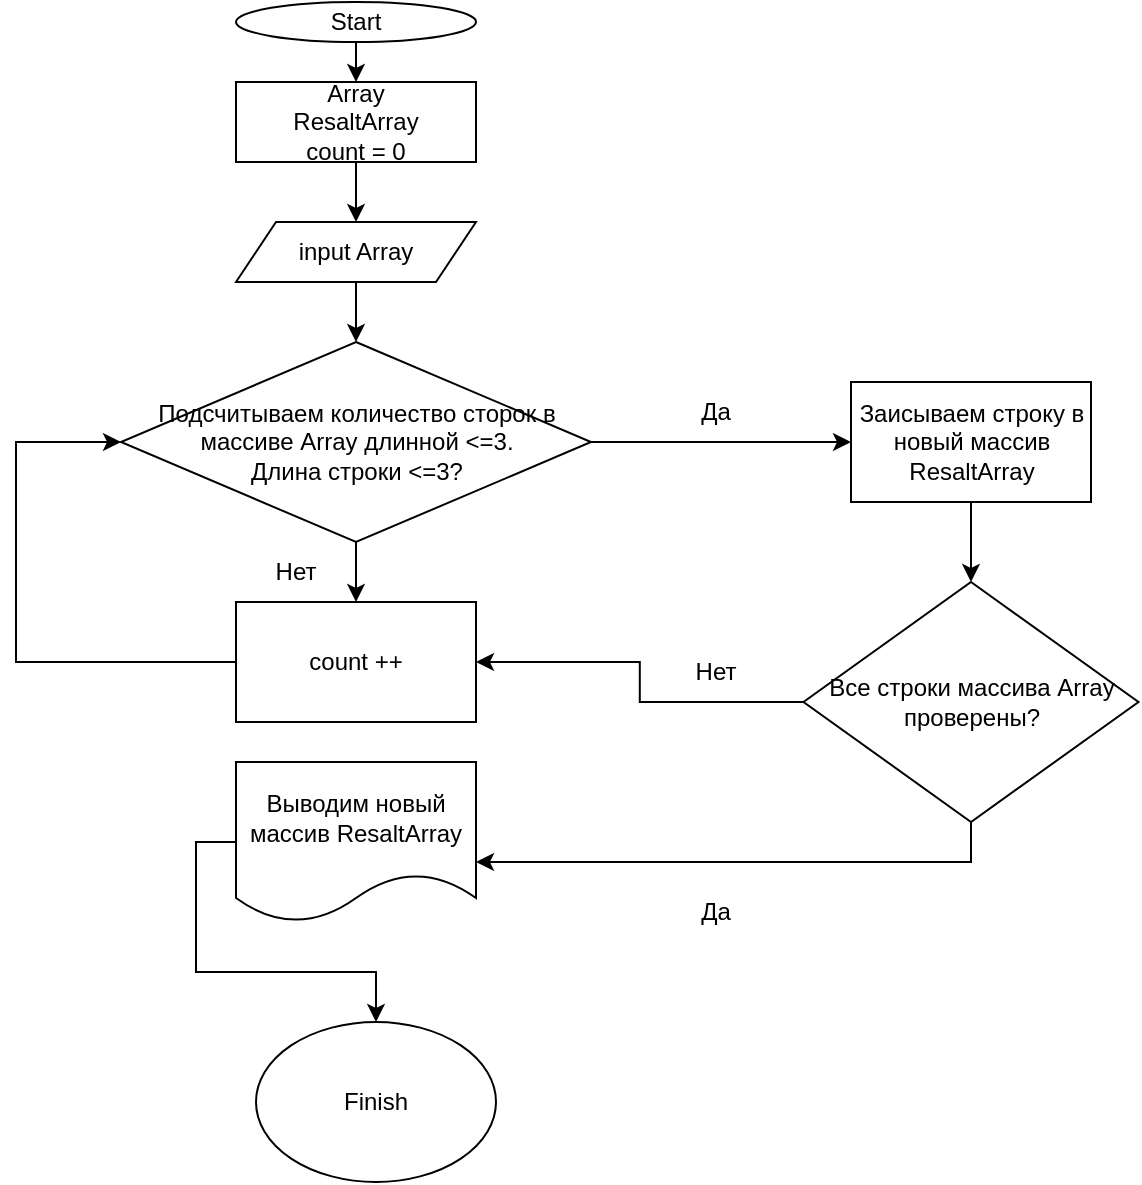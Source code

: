 <mxfile version="24.4.13" type="device">
  <diagram name="Страница — 1" id="0SLkPL7Qdxpjkl5wg5m9">
    <mxGraphModel dx="1036" dy="606" grid="1" gridSize="10" guides="1" tooltips="1" connect="1" arrows="1" fold="1" page="1" pageScale="1" pageWidth="827" pageHeight="1169" math="0" shadow="0">
      <root>
        <mxCell id="0" />
        <mxCell id="1" parent="0" />
        <mxCell id="16f4XiNvYuhKqs9weQSR-8" style="edgeStyle=orthogonalEdgeStyle;rounded=0;orthogonalLoop=1;jettySize=auto;html=1;exitX=0.5;exitY=1;exitDx=0;exitDy=0;entryX=0.5;entryY=0;entryDx=0;entryDy=0;" parent="1" source="tqvXH5k2lGHjTREY6KoE-1" target="tqvXH5k2lGHjTREY6KoE-2" edge="1">
          <mxGeometry relative="1" as="geometry" />
        </mxCell>
        <mxCell id="tqvXH5k2lGHjTREY6KoE-1" value="Start" style="ellipse;whiteSpace=wrap;html=1;" parent="1" vertex="1">
          <mxGeometry x="330" width="120" height="20" as="geometry" />
        </mxCell>
        <mxCell id="16f4XiNvYuhKqs9weQSR-9" style="edgeStyle=orthogonalEdgeStyle;rounded=0;orthogonalLoop=1;jettySize=auto;html=1;exitX=0.5;exitY=1;exitDx=0;exitDy=0;entryX=0.5;entryY=0;entryDx=0;entryDy=0;" parent="1" source="tqvXH5k2lGHjTREY6KoE-2" target="16f4XiNvYuhKqs9weQSR-1" edge="1">
          <mxGeometry relative="1" as="geometry" />
        </mxCell>
        <mxCell id="tqvXH5k2lGHjTREY6KoE-2" value="Array&lt;div&gt;ResaltArray&lt;/div&gt;&lt;div&gt;count = 0&lt;/div&gt;" style="rounded=0;whiteSpace=wrap;html=1;" parent="1" vertex="1">
          <mxGeometry x="330" y="40" width="120" height="40" as="geometry" />
        </mxCell>
        <mxCell id="16f4XiNvYuhKqs9weQSR-10" style="edgeStyle=orthogonalEdgeStyle;rounded=0;orthogonalLoop=1;jettySize=auto;html=1;exitX=0.5;exitY=1;exitDx=0;exitDy=0;entryX=0.5;entryY=0;entryDx=0;entryDy=0;" parent="1" source="16f4XiNvYuhKqs9weQSR-1" target="16f4XiNvYuhKqs9weQSR-2" edge="1">
          <mxGeometry relative="1" as="geometry" />
        </mxCell>
        <mxCell id="16f4XiNvYuhKqs9weQSR-1" value="input Array" style="shape=parallelogram;perimeter=parallelogramPerimeter;whiteSpace=wrap;html=1;fixedSize=1;" parent="1" vertex="1">
          <mxGeometry x="330" y="110" width="120" height="30" as="geometry" />
        </mxCell>
        <mxCell id="16f4XiNvYuhKqs9weQSR-4" value="" style="edgeStyle=orthogonalEdgeStyle;rounded=0;orthogonalLoop=1;jettySize=auto;html=1;" parent="1" source="16f4XiNvYuhKqs9weQSR-2" target="16f4XiNvYuhKqs9weQSR-3" edge="1">
          <mxGeometry relative="1" as="geometry" />
        </mxCell>
        <mxCell id="16f4XiNvYuhKqs9weQSR-6" value="" style="edgeStyle=orthogonalEdgeStyle;rounded=0;orthogonalLoop=1;jettySize=auto;html=1;" parent="1" source="16f4XiNvYuhKqs9weQSR-2" target="16f4XiNvYuhKqs9weQSR-5" edge="1">
          <mxGeometry relative="1" as="geometry" />
        </mxCell>
        <mxCell id="16f4XiNvYuhKqs9weQSR-2" value="Подсчитываем количество сторок в массиве Array длинной &amp;lt;=3.&lt;div style=&quot;&quot;&gt;Длина строки &amp;lt;=3?&lt;/div&gt;" style="rhombus;whiteSpace=wrap;html=1;align=center;" parent="1" vertex="1">
          <mxGeometry x="272.5" y="170" width="235" height="100" as="geometry" />
        </mxCell>
        <mxCell id="16f4XiNvYuhKqs9weQSR-12" style="edgeStyle=orthogonalEdgeStyle;rounded=0;orthogonalLoop=1;jettySize=auto;html=1;exitX=0.5;exitY=1;exitDx=0;exitDy=0;entryX=0.5;entryY=0;entryDx=0;entryDy=0;" parent="1" source="16f4XiNvYuhKqs9weQSR-3" target="16f4XiNvYuhKqs9weQSR-11" edge="1">
          <mxGeometry relative="1" as="geometry" />
        </mxCell>
        <mxCell id="16f4XiNvYuhKqs9weQSR-3" value="Заисываем строку в новый массив ResaltArray" style="whiteSpace=wrap;html=1;" parent="1" vertex="1">
          <mxGeometry x="637.5" y="190" width="120" height="60" as="geometry" />
        </mxCell>
        <mxCell id="ogO2bAg5PElvHeWwQKJf-2" style="edgeStyle=orthogonalEdgeStyle;rounded=0;orthogonalLoop=1;jettySize=auto;html=1;exitX=0;exitY=0.5;exitDx=0;exitDy=0;entryX=0;entryY=0.5;entryDx=0;entryDy=0;" edge="1" parent="1" source="16f4XiNvYuhKqs9weQSR-5" target="16f4XiNvYuhKqs9weQSR-2">
          <mxGeometry relative="1" as="geometry">
            <Array as="points">
              <mxPoint x="220" y="330" />
              <mxPoint x="220" y="220" />
            </Array>
          </mxGeometry>
        </mxCell>
        <mxCell id="16f4XiNvYuhKqs9weQSR-5" value="count ++" style="whiteSpace=wrap;html=1;" parent="1" vertex="1">
          <mxGeometry x="330" y="300" width="120" height="60" as="geometry" />
        </mxCell>
        <mxCell id="16f4XiNvYuhKqs9weQSR-14" style="edgeStyle=orthogonalEdgeStyle;rounded=0;orthogonalLoop=1;jettySize=auto;html=1;exitX=0;exitY=0.5;exitDx=0;exitDy=0;entryX=1;entryY=0.5;entryDx=0;entryDy=0;" parent="1" source="16f4XiNvYuhKqs9weQSR-11" target="16f4XiNvYuhKqs9weQSR-5" edge="1">
          <mxGeometry relative="1" as="geometry" />
        </mxCell>
        <mxCell id="16f4XiNvYuhKqs9weQSR-11" value="Все строки маccива Array проверены?" style="rhombus;whiteSpace=wrap;html=1;" parent="1" vertex="1">
          <mxGeometry x="613.75" y="290" width="167.5" height="120" as="geometry" />
        </mxCell>
        <mxCell id="16f4XiNvYuhKqs9weQSR-17" value="Да" style="text;html=1;align=center;verticalAlign=middle;whiteSpace=wrap;rounded=0;" parent="1" vertex="1">
          <mxGeometry x="540" y="190" width="60" height="30" as="geometry" />
        </mxCell>
        <mxCell id="16f4XiNvYuhKqs9weQSR-18" value="Нет" style="text;html=1;align=center;verticalAlign=middle;whiteSpace=wrap;rounded=0;" parent="1" vertex="1">
          <mxGeometry x="330" y="270" width="60" height="30" as="geometry" />
        </mxCell>
        <mxCell id="16f4XiNvYuhKqs9weQSR-19" value="Нет" style="text;html=1;align=center;verticalAlign=middle;whiteSpace=wrap;rounded=0;" parent="1" vertex="1">
          <mxGeometry x="540" y="320" width="60" height="30" as="geometry" />
        </mxCell>
        <mxCell id="16f4XiNvYuhKqs9weQSR-20" value="Да" style="text;html=1;align=center;verticalAlign=middle;whiteSpace=wrap;rounded=0;" parent="1" vertex="1">
          <mxGeometry x="540" y="440" width="60" height="30" as="geometry" />
        </mxCell>
        <mxCell id="ogO2bAg5PElvHeWwQKJf-4" style="edgeStyle=orthogonalEdgeStyle;rounded=0;orthogonalLoop=1;jettySize=auto;html=1;exitX=0;exitY=0.5;exitDx=0;exitDy=0;entryX=0.5;entryY=0;entryDx=0;entryDy=0;" edge="1" parent="1" source="16f4XiNvYuhKqs9weQSR-23" target="16f4XiNvYuhKqs9weQSR-21">
          <mxGeometry relative="1" as="geometry" />
        </mxCell>
        <mxCell id="16f4XiNvYuhKqs9weQSR-23" value="Выводим новый массив ResaltArray" style="shape=document;whiteSpace=wrap;html=1;boundedLbl=1;" parent="1" vertex="1">
          <mxGeometry x="330" y="380" width="120" height="80" as="geometry" />
        </mxCell>
        <mxCell id="16f4XiNvYuhKqs9weQSR-21" value="Finish" style="ellipse;whiteSpace=wrap;html=1;" parent="1" vertex="1">
          <mxGeometry x="340" y="510" width="120" height="80" as="geometry" />
        </mxCell>
        <mxCell id="ogO2bAg5PElvHeWwQKJf-3" style="edgeStyle=orthogonalEdgeStyle;rounded=0;orthogonalLoop=1;jettySize=auto;html=1;exitX=0.5;exitY=1;exitDx=0;exitDy=0;entryX=1;entryY=0.625;entryDx=0;entryDy=0;entryPerimeter=0;" edge="1" parent="1" source="16f4XiNvYuhKqs9weQSR-11" target="16f4XiNvYuhKqs9weQSR-23">
          <mxGeometry relative="1" as="geometry" />
        </mxCell>
      </root>
    </mxGraphModel>
  </diagram>
</mxfile>
